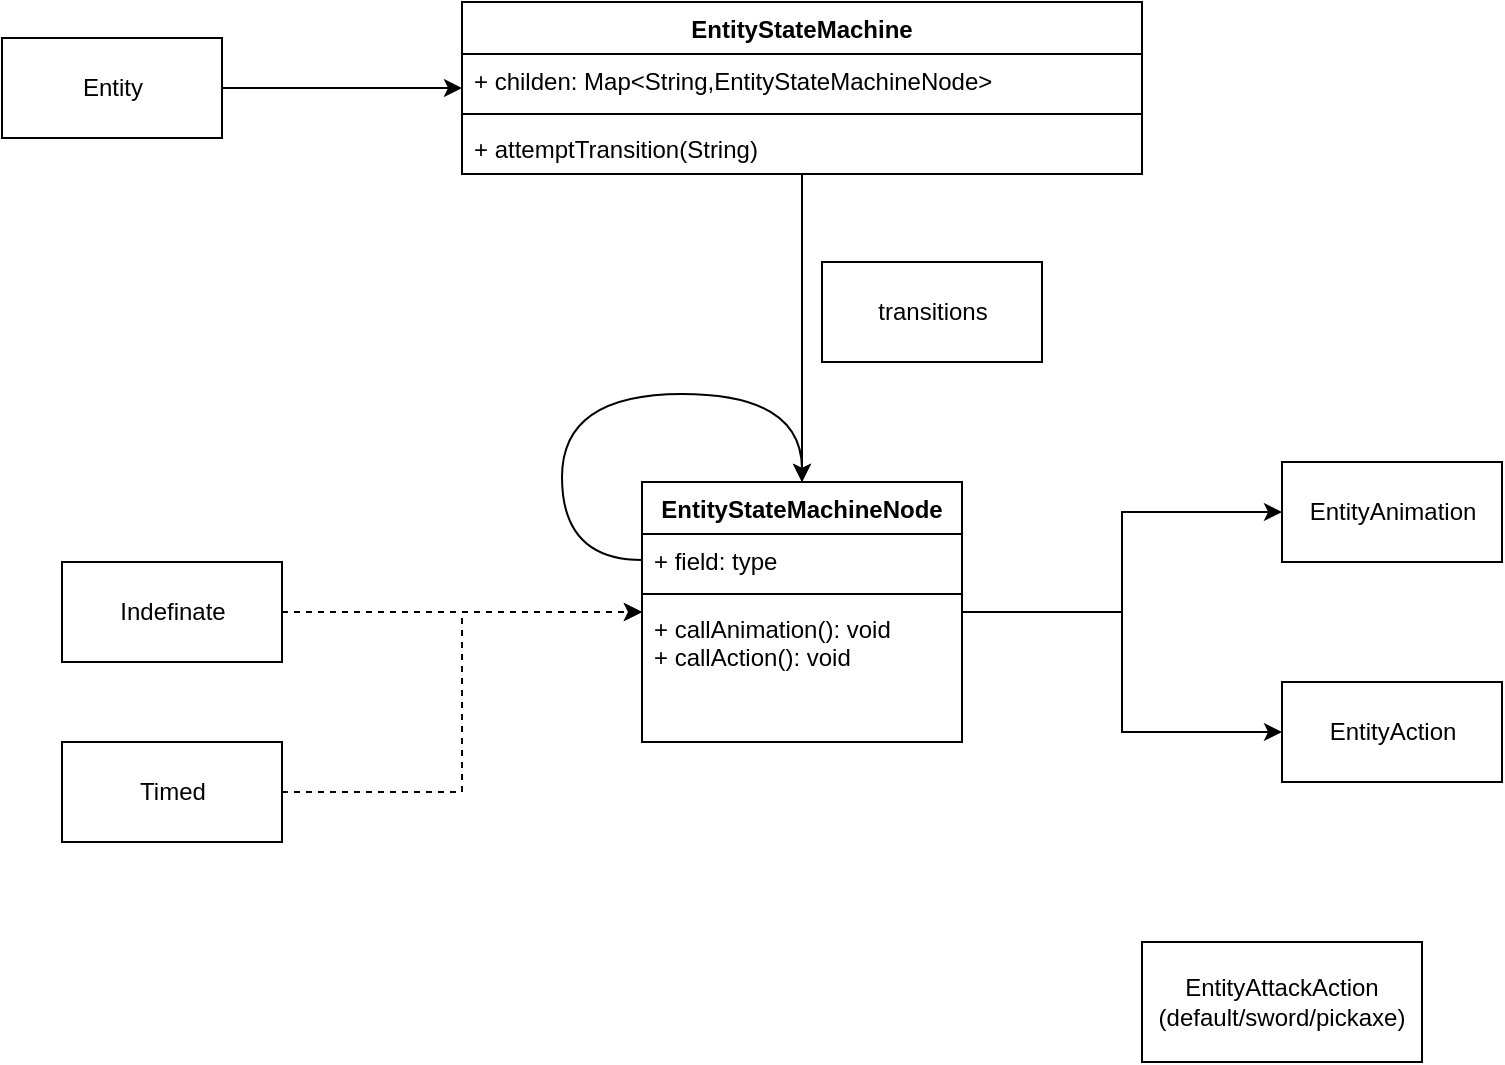 <mxfile version="20.3.0" type="device"><diagram id="HCYkhnChjUyTbO0qXdwz" name="Page-1"><mxGraphModel dx="1342" dy="887" grid="1" gridSize="10" guides="1" tooltips="1" connect="1" arrows="1" fold="1" page="1" pageScale="1" pageWidth="850" pageHeight="1100" math="0" shadow="0"><root><mxCell id="0"/><mxCell id="1" parent="0"/><mxCell id="zLoucstPerMP6n8sdkK1-18" style="edgeStyle=orthogonalEdgeStyle;rounded=0;orthogonalLoop=1;jettySize=auto;html=1;entryX=0.5;entryY=0;entryDx=0;entryDy=0;" parent="1" source="zLoucstPerMP6n8sdkK1-5" target="zLoucstPerMP6n8sdkK1-9" edge="1"><mxGeometry relative="1" as="geometry"/></mxCell><mxCell id="zLoucstPerMP6n8sdkK1-5" value="EntityStateMachine&#10;" style="swimlane;fontStyle=1;align=center;verticalAlign=top;childLayout=stackLayout;horizontal=1;startSize=26;horizontalStack=0;resizeParent=1;resizeParentMax=0;resizeLast=0;collapsible=1;marginBottom=0;" parent="1" vertex="1"><mxGeometry x="280" y="310" width="340" height="86" as="geometry"/></mxCell><mxCell id="zLoucstPerMP6n8sdkK1-6" value="+ childen: Map&lt;String,EntityStateMachineNode&gt;" style="text;strokeColor=none;fillColor=none;align=left;verticalAlign=top;spacingLeft=4;spacingRight=4;overflow=hidden;rotatable=0;points=[[0,0.5],[1,0.5]];portConstraint=eastwest;" parent="zLoucstPerMP6n8sdkK1-5" vertex="1"><mxGeometry y="26" width="340" height="26" as="geometry"/></mxCell><mxCell id="zLoucstPerMP6n8sdkK1-7" value="" style="line;strokeWidth=1;fillColor=none;align=left;verticalAlign=middle;spacingTop=-1;spacingLeft=3;spacingRight=3;rotatable=0;labelPosition=right;points=[];portConstraint=eastwest;strokeColor=inherit;" parent="zLoucstPerMP6n8sdkK1-5" vertex="1"><mxGeometry y="52" width="340" height="8" as="geometry"/></mxCell><mxCell id="zLoucstPerMP6n8sdkK1-8" value="+ attemptTransition(String)" style="text;strokeColor=none;fillColor=none;align=left;verticalAlign=top;spacingLeft=4;spacingRight=4;overflow=hidden;rotatable=0;points=[[0,0.5],[1,0.5]];portConstraint=eastwest;" parent="zLoucstPerMP6n8sdkK1-5" vertex="1"><mxGeometry y="60" width="340" height="26" as="geometry"/></mxCell><mxCell id="zLoucstPerMP6n8sdkK1-19" style="rounded=0;orthogonalLoop=1;jettySize=auto;html=1;edgeStyle=orthogonalEdgeStyle;" parent="1" source="zLoucstPerMP6n8sdkK1-9" target="zLoucstPerMP6n8sdkK1-15" edge="1"><mxGeometry relative="1" as="geometry"/></mxCell><mxCell id="zLoucstPerMP6n8sdkK1-20" style="edgeStyle=orthogonalEdgeStyle;rounded=0;orthogonalLoop=1;jettySize=auto;html=1;" parent="1" source="zLoucstPerMP6n8sdkK1-9" target="zLoucstPerMP6n8sdkK1-16" edge="1"><mxGeometry relative="1" as="geometry"/></mxCell><mxCell id="zLoucstPerMP6n8sdkK1-9" value="EntityStateMachineNode&#10;" style="swimlane;fontStyle=1;align=center;verticalAlign=top;childLayout=stackLayout;horizontal=1;startSize=26;horizontalStack=0;resizeParent=1;resizeParentMax=0;resizeLast=0;collapsible=1;marginBottom=0;" parent="1" vertex="1"><mxGeometry x="370" y="550" width="160" height="130" as="geometry"/></mxCell><mxCell id="zLoucstPerMP6n8sdkK1-17" style="edgeStyle=orthogonalEdgeStyle;rounded=0;orthogonalLoop=1;jettySize=auto;html=1;curved=1;" parent="zLoucstPerMP6n8sdkK1-9" source="zLoucstPerMP6n8sdkK1-10" target="zLoucstPerMP6n8sdkK1-9" edge="1"><mxGeometry relative="1" as="geometry"><Array as="points"><mxPoint x="-40" y="39"/><mxPoint x="-40" y="-44"/><mxPoint x="80" y="-44"/></Array></mxGeometry></mxCell><mxCell id="zLoucstPerMP6n8sdkK1-10" value="+ field: type" style="text;strokeColor=none;fillColor=none;align=left;verticalAlign=top;spacingLeft=4;spacingRight=4;overflow=hidden;rotatable=0;points=[[0,0.5],[1,0.5]];portConstraint=eastwest;" parent="zLoucstPerMP6n8sdkK1-9" vertex="1"><mxGeometry y="26" width="160" height="26" as="geometry"/></mxCell><mxCell id="zLoucstPerMP6n8sdkK1-11" value="" style="line;strokeWidth=1;fillColor=none;align=left;verticalAlign=middle;spacingTop=-1;spacingLeft=3;spacingRight=3;rotatable=0;labelPosition=right;points=[];portConstraint=eastwest;strokeColor=inherit;" parent="zLoucstPerMP6n8sdkK1-9" vertex="1"><mxGeometry y="52" width="160" height="8" as="geometry"/></mxCell><mxCell id="zLoucstPerMP6n8sdkK1-12" value="+ callAnimation(): void&#10;+ callAction(): void" style="text;strokeColor=none;fillColor=none;align=left;verticalAlign=top;spacingLeft=4;spacingRight=4;overflow=hidden;rotatable=0;points=[[0,0.5],[1,0.5]];portConstraint=eastwest;" parent="zLoucstPerMP6n8sdkK1-9" vertex="1"><mxGeometry y="60" width="160" height="70" as="geometry"/></mxCell><mxCell id="zLoucstPerMP6n8sdkK1-13" value="transitions&lt;br&gt;" style="html=1;" parent="1" vertex="1"><mxGeometry x="460" y="440" width="110" height="50" as="geometry"/></mxCell><mxCell id="zLoucstPerMP6n8sdkK1-25" style="edgeStyle=orthogonalEdgeStyle;rounded=0;orthogonalLoop=1;jettySize=auto;html=1;" parent="1" source="zLoucstPerMP6n8sdkK1-14" target="zLoucstPerMP6n8sdkK1-5" edge="1"><mxGeometry relative="1" as="geometry"/></mxCell><mxCell id="zLoucstPerMP6n8sdkK1-14" value="Entity" style="html=1;" parent="1" vertex="1"><mxGeometry x="50" y="328" width="110" height="50" as="geometry"/></mxCell><mxCell id="zLoucstPerMP6n8sdkK1-15" value="EntityAnimation" style="html=1;" parent="1" vertex="1"><mxGeometry x="690" y="540" width="110" height="50" as="geometry"/></mxCell><mxCell id="zLoucstPerMP6n8sdkK1-16" value="EntityAction" style="html=1;" parent="1" vertex="1"><mxGeometry x="690" y="650" width="110" height="50" as="geometry"/></mxCell><mxCell id="zLoucstPerMP6n8sdkK1-23" style="edgeStyle=orthogonalEdgeStyle;rounded=0;orthogonalLoop=1;jettySize=auto;html=1;dashed=1;" parent="1" source="zLoucstPerMP6n8sdkK1-21" target="zLoucstPerMP6n8sdkK1-9" edge="1"><mxGeometry relative="1" as="geometry"/></mxCell><mxCell id="zLoucstPerMP6n8sdkK1-21" value="Indefinate" style="html=1;" parent="1" vertex="1"><mxGeometry x="80" y="590" width="110" height="50" as="geometry"/></mxCell><mxCell id="zLoucstPerMP6n8sdkK1-24" style="edgeStyle=orthogonalEdgeStyle;rounded=0;orthogonalLoop=1;jettySize=auto;html=1;dashed=1;" parent="1" source="zLoucstPerMP6n8sdkK1-22" target="zLoucstPerMP6n8sdkK1-9" edge="1"><mxGeometry relative="1" as="geometry"/></mxCell><mxCell id="zLoucstPerMP6n8sdkK1-22" value="Timed" style="html=1;" parent="1" vertex="1"><mxGeometry x="80" y="680" width="110" height="50" as="geometry"/></mxCell><mxCell id="6nuLymu_Jeq3CzQtMhbb-1" value="EntityAttackAction&lt;br&gt;(default/sword/pickaxe)" style="rounded=0;whiteSpace=wrap;html=1;" vertex="1" parent="1"><mxGeometry x="620" y="780" width="140" height="60" as="geometry"/></mxCell></root></mxGraphModel></diagram></mxfile>